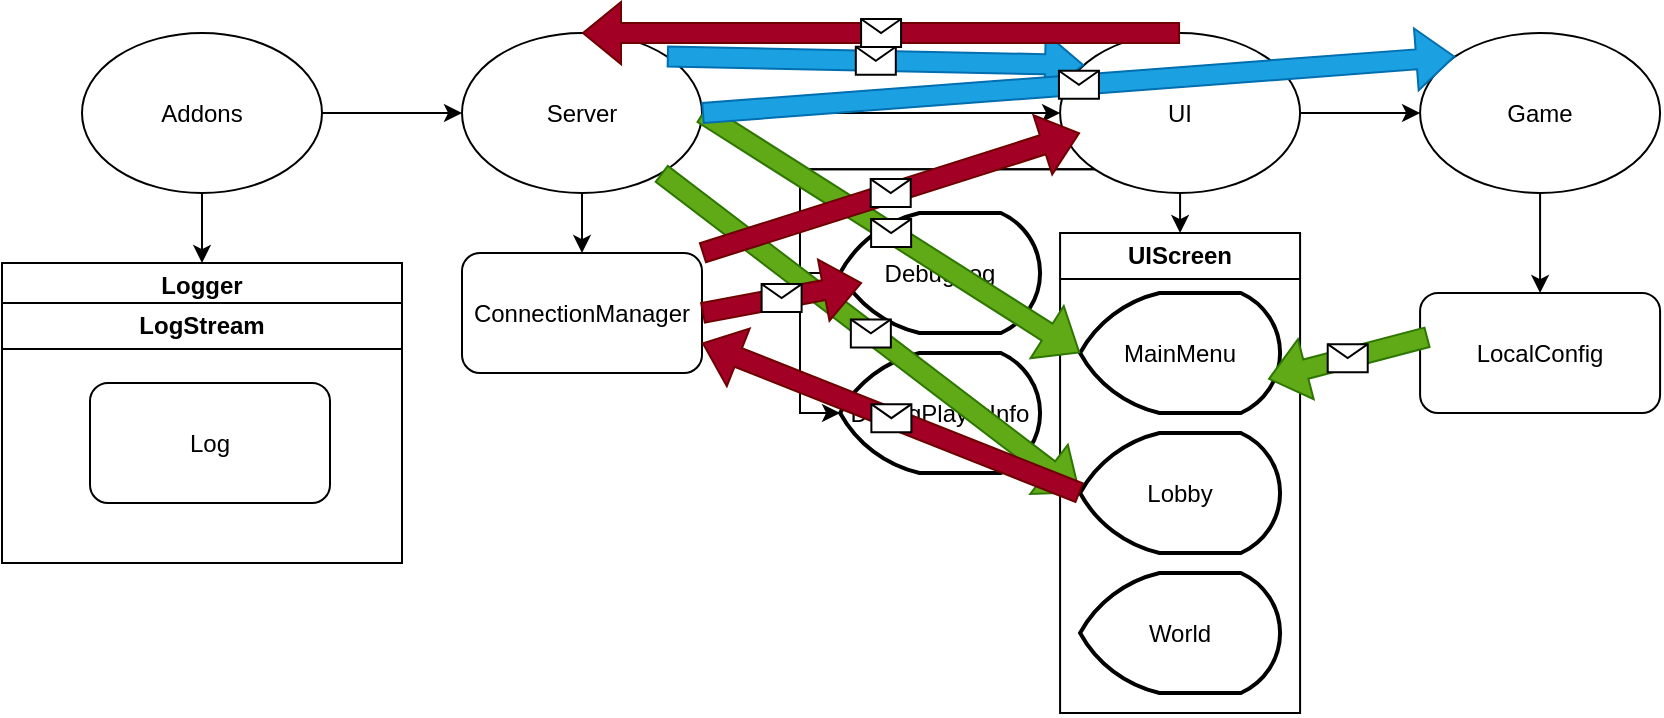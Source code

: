 <mxfile version="24.2.5" type="device">
  <diagram id="C5RBs43oDa-KdzZeNtuy" name="Page-1">
    <mxGraphModel dx="1434" dy="835" grid="1" gridSize="10" guides="1" tooltips="1" connect="1" arrows="1" fold="1" page="1" pageScale="1" pageWidth="827" pageHeight="1169" math="0" shadow="0">
      <root>
        <mxCell id="WIyWlLk6GJQsqaUBKTNV-0" />
        <mxCell id="WIyWlLk6GJQsqaUBKTNV-1" parent="WIyWlLk6GJQsqaUBKTNV-0" />
        <mxCell id="jrWGwMrJXK3F2KGjpDYz-5" style="edgeStyle=orthogonalEdgeStyle;rounded=0;orthogonalLoop=1;jettySize=auto;html=1;exitX=1;exitY=0.5;exitDx=0;exitDy=0;" edge="1" parent="WIyWlLk6GJQsqaUBKTNV-1" source="jrWGwMrJXK3F2KGjpDYz-0" target="jrWGwMrJXK3F2KGjpDYz-4">
          <mxGeometry relative="1" as="geometry" />
        </mxCell>
        <mxCell id="jrWGwMrJXK3F2KGjpDYz-20" style="edgeStyle=orthogonalEdgeStyle;rounded=0;orthogonalLoop=1;jettySize=auto;html=1;exitX=0.5;exitY=1;exitDx=0;exitDy=0;" edge="1" parent="WIyWlLk6GJQsqaUBKTNV-1" source="jrWGwMrJXK3F2KGjpDYz-0" target="jrWGwMrJXK3F2KGjpDYz-19">
          <mxGeometry relative="1" as="geometry" />
        </mxCell>
        <mxCell id="jrWGwMrJXK3F2KGjpDYz-0" value="Addons" style="ellipse;whiteSpace=wrap;html=1;" vertex="1" parent="WIyWlLk6GJQsqaUBKTNV-1">
          <mxGeometry x="60" y="15.51" width="120" height="80" as="geometry" />
        </mxCell>
        <mxCell id="jrWGwMrJXK3F2KGjpDYz-7" style="edgeStyle=orthogonalEdgeStyle;rounded=0;orthogonalLoop=1;jettySize=auto;html=1;exitX=1;exitY=0.5;exitDx=0;exitDy=0;" edge="1" parent="WIyWlLk6GJQsqaUBKTNV-1" source="jrWGwMrJXK3F2KGjpDYz-4" target="jrWGwMrJXK3F2KGjpDYz-6">
          <mxGeometry relative="1" as="geometry" />
        </mxCell>
        <mxCell id="jrWGwMrJXK3F2KGjpDYz-26" style="edgeStyle=orthogonalEdgeStyle;rounded=0;orthogonalLoop=1;jettySize=auto;html=1;exitX=0.5;exitY=1;exitDx=0;exitDy=0;entryX=0.5;entryY=0;entryDx=0;entryDy=0;" edge="1" parent="WIyWlLk6GJQsqaUBKTNV-1" source="jrWGwMrJXK3F2KGjpDYz-4" target="jrWGwMrJXK3F2KGjpDYz-25">
          <mxGeometry relative="1" as="geometry" />
        </mxCell>
        <mxCell id="jrWGwMrJXK3F2KGjpDYz-4" value="Server" style="ellipse;whiteSpace=wrap;html=1;" vertex="1" parent="WIyWlLk6GJQsqaUBKTNV-1">
          <mxGeometry x="250" y="15.51" width="120" height="80" as="geometry" />
        </mxCell>
        <mxCell id="jrWGwMrJXK3F2KGjpDYz-9" style="edgeStyle=orthogonalEdgeStyle;rounded=0;orthogonalLoop=1;jettySize=auto;html=1;exitX=1;exitY=0.5;exitDx=0;exitDy=0;" edge="1" parent="WIyWlLk6GJQsqaUBKTNV-1" source="jrWGwMrJXK3F2KGjpDYz-6" target="jrWGwMrJXK3F2KGjpDYz-8">
          <mxGeometry relative="1" as="geometry" />
        </mxCell>
        <mxCell id="jrWGwMrJXK3F2KGjpDYz-17" style="edgeStyle=orthogonalEdgeStyle;rounded=0;orthogonalLoop=1;jettySize=auto;html=1;exitX=0.5;exitY=1;exitDx=0;exitDy=0;entryX=0.5;entryY=0;entryDx=0;entryDy=0;" edge="1" parent="WIyWlLk6GJQsqaUBKTNV-1" source="jrWGwMrJXK3F2KGjpDYz-6" target="jrWGwMrJXK3F2KGjpDYz-13">
          <mxGeometry relative="1" as="geometry" />
        </mxCell>
        <mxCell id="jrWGwMrJXK3F2KGjpDYz-6" value="UI" style="ellipse;whiteSpace=wrap;html=1;" vertex="1" parent="WIyWlLk6GJQsqaUBKTNV-1">
          <mxGeometry x="549.04" y="15.51" width="120" height="80" as="geometry" />
        </mxCell>
        <mxCell id="jrWGwMrJXK3F2KGjpDYz-11" style="edgeStyle=orthogonalEdgeStyle;rounded=0;orthogonalLoop=1;jettySize=auto;html=1;exitX=0.5;exitY=1;exitDx=0;exitDy=0;entryX=0.5;entryY=0;entryDx=0;entryDy=0;" edge="1" parent="WIyWlLk6GJQsqaUBKTNV-1" source="jrWGwMrJXK3F2KGjpDYz-8" target="jrWGwMrJXK3F2KGjpDYz-10">
          <mxGeometry relative="1" as="geometry" />
        </mxCell>
        <mxCell id="jrWGwMrJXK3F2KGjpDYz-8" value="Game" style="ellipse;whiteSpace=wrap;html=1;" vertex="1" parent="WIyWlLk6GJQsqaUBKTNV-1">
          <mxGeometry x="729.04" y="15.51" width="120" height="80" as="geometry" />
        </mxCell>
        <mxCell id="jrWGwMrJXK3F2KGjpDYz-10" value="LocalConfig" style="rounded=1;whiteSpace=wrap;html=1;" vertex="1" parent="WIyWlLk6GJQsqaUBKTNV-1">
          <mxGeometry x="729.04" y="145.51" width="120" height="60" as="geometry" />
        </mxCell>
        <mxCell id="jrWGwMrJXK3F2KGjpDYz-13" value="UIScreen" style="swimlane;whiteSpace=wrap;html=1;" vertex="1" parent="WIyWlLk6GJQsqaUBKTNV-1">
          <mxGeometry x="549.04" y="115.51" width="120" height="240" as="geometry">
            <mxRectangle x="500" y="100" width="90" height="30" as="alternateBounds" />
          </mxGeometry>
        </mxCell>
        <mxCell id="jrWGwMrJXK3F2KGjpDYz-14" value="MainMenu" style="strokeWidth=2;html=1;shape=mxgraph.flowchart.display;whiteSpace=wrap;" vertex="1" parent="jrWGwMrJXK3F2KGjpDYz-13">
          <mxGeometry x="10" y="30" width="100" height="60" as="geometry" />
        </mxCell>
        <mxCell id="jrWGwMrJXK3F2KGjpDYz-15" value="Lobby" style="strokeWidth=2;html=1;shape=mxgraph.flowchart.display;whiteSpace=wrap;" vertex="1" parent="jrWGwMrJXK3F2KGjpDYz-13">
          <mxGeometry x="10" y="100" width="100" height="60" as="geometry" />
        </mxCell>
        <mxCell id="jrWGwMrJXK3F2KGjpDYz-16" value="World" style="strokeWidth=2;html=1;shape=mxgraph.flowchart.display;whiteSpace=wrap;" vertex="1" parent="jrWGwMrJXK3F2KGjpDYz-13">
          <mxGeometry x="10" y="170" width="100" height="60" as="geometry" />
        </mxCell>
        <mxCell id="jrWGwMrJXK3F2KGjpDYz-19" value="Logger" style="swimlane;whiteSpace=wrap;html=1;" vertex="1" parent="WIyWlLk6GJQsqaUBKTNV-1">
          <mxGeometry x="20" y="130.51" width="200" height="150" as="geometry">
            <mxRectangle x="20" y="100" width="80" height="30" as="alternateBounds" />
          </mxGeometry>
        </mxCell>
        <mxCell id="jrWGwMrJXK3F2KGjpDYz-24" value="LogStream" style="swimlane;whiteSpace=wrap;html=1;startSize=23;" vertex="1" parent="jrWGwMrJXK3F2KGjpDYz-19">
          <mxGeometry y="20" width="200" height="130" as="geometry">
            <mxRectangle y="20" width="100" height="30" as="alternateBounds" />
          </mxGeometry>
        </mxCell>
        <mxCell id="jrWGwMrJXK3F2KGjpDYz-22" value="Log" style="rounded=1;whiteSpace=wrap;html=1;" vertex="1" parent="jrWGwMrJXK3F2KGjpDYz-24">
          <mxGeometry x="44" y="40" width="120" height="60" as="geometry" />
        </mxCell>
        <mxCell id="jrWGwMrJXK3F2KGjpDYz-25" value="ConnectionManager" style="rounded=1;whiteSpace=wrap;html=1;" vertex="1" parent="WIyWlLk6GJQsqaUBKTNV-1">
          <mxGeometry x="250" y="125.51" width="120" height="60" as="geometry" />
        </mxCell>
        <mxCell id="jrWGwMrJXK3F2KGjpDYz-29" value="DebugPlayerInfo" style="strokeWidth=2;html=1;shape=mxgraph.flowchart.display;whiteSpace=wrap;" vertex="1" parent="WIyWlLk6GJQsqaUBKTNV-1">
          <mxGeometry x="439.04" y="175.51" width="100" height="60" as="geometry" />
        </mxCell>
        <mxCell id="jrWGwMrJXK3F2KGjpDYz-30" style="edgeStyle=orthogonalEdgeStyle;rounded=0;orthogonalLoop=1;jettySize=auto;html=1;exitX=0;exitY=1;exitDx=0;exitDy=0;entryX=0;entryY=0.5;entryDx=0;entryDy=0;entryPerimeter=0;" edge="1" parent="WIyWlLk6GJQsqaUBKTNV-1" source="jrWGwMrJXK3F2KGjpDYz-6" target="jrWGwMrJXK3F2KGjpDYz-27">
          <mxGeometry relative="1" as="geometry" />
        </mxCell>
        <mxCell id="jrWGwMrJXK3F2KGjpDYz-27" value="DebugLog" style="strokeWidth=2;html=1;shape=mxgraph.flowchart.display;whiteSpace=wrap;" vertex="1" parent="WIyWlLk6GJQsqaUBKTNV-1">
          <mxGeometry x="439.04" y="105.51" width="100" height="60" as="geometry" />
        </mxCell>
        <mxCell id="jrWGwMrJXK3F2KGjpDYz-31" style="edgeStyle=orthogonalEdgeStyle;rounded=0;orthogonalLoop=1;jettySize=auto;html=1;exitX=0;exitY=1;exitDx=0;exitDy=0;entryX=0;entryY=0.5;entryDx=0;entryDy=0;entryPerimeter=0;" edge="1" parent="WIyWlLk6GJQsqaUBKTNV-1" source="jrWGwMrJXK3F2KGjpDYz-6" target="jrWGwMrJXK3F2KGjpDYz-29">
          <mxGeometry relative="1" as="geometry" />
        </mxCell>
        <mxCell id="jrWGwMrJXK3F2KGjpDYz-32" value="" style="endArrow=classic;html=1;rounded=0;fillColor=#60a917;strokeColor=#2D7600;shape=flexArrow;entryX=0;entryY=0.5;entryDx=0;entryDy=0;entryPerimeter=0;" edge="1" parent="WIyWlLk6GJQsqaUBKTNV-1" source="jrWGwMrJXK3F2KGjpDYz-4" target="jrWGwMrJXK3F2KGjpDYz-15">
          <mxGeometry relative="1" as="geometry">
            <mxPoint x="300" y="390" as="sourcePoint" />
            <mxPoint x="400" y="390" as="targetPoint" />
          </mxGeometry>
        </mxCell>
        <mxCell id="jrWGwMrJXK3F2KGjpDYz-33" value="" style="shape=message;html=1;outlineConnect=0;" vertex="1" parent="jrWGwMrJXK3F2KGjpDYz-32">
          <mxGeometry width="20" height="14" relative="1" as="geometry">
            <mxPoint x="-10" y="-7" as="offset" />
          </mxGeometry>
        </mxCell>
        <mxCell id="jrWGwMrJXK3F2KGjpDYz-36" value="" style="endArrow=classic;html=1;rounded=0;fillColor=#60a917;strokeColor=#2D7600;shape=flexArrow;entryX=0;entryY=0.5;entryDx=0;entryDy=0;entryPerimeter=0;exitX=1;exitY=0.5;exitDx=0;exitDy=0;" edge="1" parent="WIyWlLk6GJQsqaUBKTNV-1" source="jrWGwMrJXK3F2KGjpDYz-4" target="jrWGwMrJXK3F2KGjpDYz-14">
          <mxGeometry relative="1" as="geometry">
            <mxPoint x="470" y="30" as="sourcePoint" />
            <mxPoint x="736" y="193" as="targetPoint" />
          </mxGeometry>
        </mxCell>
        <mxCell id="jrWGwMrJXK3F2KGjpDYz-37" value="" style="shape=message;html=1;outlineConnect=0;" vertex="1" parent="jrWGwMrJXK3F2KGjpDYz-36">
          <mxGeometry width="20" height="14" relative="1" as="geometry">
            <mxPoint x="-10" y="-7" as="offset" />
          </mxGeometry>
        </mxCell>
        <mxCell id="jrWGwMrJXK3F2KGjpDYz-34" value="" style="endArrow=classic;html=1;rounded=0;fillColor=#a20025;strokeColor=#6F0000;shape=flexArrow;entryX=1;entryY=0.75;entryDx=0;entryDy=0;exitX=0;exitY=0.5;exitDx=0;exitDy=0;exitPerimeter=0;" edge="1" parent="WIyWlLk6GJQsqaUBKTNV-1" source="jrWGwMrJXK3F2KGjpDYz-15" target="jrWGwMrJXK3F2KGjpDYz-25">
          <mxGeometry relative="1" as="geometry">
            <mxPoint x="520" y="450" as="sourcePoint" />
            <mxPoint x="696" y="483" as="targetPoint" />
          </mxGeometry>
        </mxCell>
        <mxCell id="jrWGwMrJXK3F2KGjpDYz-35" value="" style="shape=message;html=1;outlineConnect=0;" vertex="1" parent="jrWGwMrJXK3F2KGjpDYz-34">
          <mxGeometry width="20" height="14" relative="1" as="geometry">
            <mxPoint x="-10" y="-7" as="offset" />
          </mxGeometry>
        </mxCell>
        <mxCell id="jrWGwMrJXK3F2KGjpDYz-38" value="" style="endArrow=classic;html=1;rounded=0;fillColor=#60a917;strokeColor=#2D7600;shape=flexArrow;entryX=0.94;entryY=0.717;entryDx=0;entryDy=0;entryPerimeter=0;exitX=0.033;exitY=0.367;exitDx=0;exitDy=0;exitPerimeter=0;" edge="1" parent="WIyWlLk6GJQsqaUBKTNV-1" source="jrWGwMrJXK3F2KGjpDYz-10" target="jrWGwMrJXK3F2KGjpDYz-14">
          <mxGeometry relative="1" as="geometry">
            <mxPoint x="779.04" y="185.51" as="sourcePoint" />
            <mxPoint x="1045.04" y="348.51" as="targetPoint" />
          </mxGeometry>
        </mxCell>
        <mxCell id="jrWGwMrJXK3F2KGjpDYz-39" value="" style="shape=message;html=1;outlineConnect=0;" vertex="1" parent="jrWGwMrJXK3F2KGjpDYz-38">
          <mxGeometry width="20" height="14" relative="1" as="geometry">
            <mxPoint x="-10" y="-7" as="offset" />
          </mxGeometry>
        </mxCell>
        <mxCell id="jrWGwMrJXK3F2KGjpDYz-40" value="" style="endArrow=classic;html=1;rounded=0;fillColor=#a20025;strokeColor=#6F0000;shape=flexArrow;entryX=0.11;entryY=0.583;entryDx=0;entryDy=0;exitX=1;exitY=0.5;exitDx=0;exitDy=0;entryPerimeter=0;" edge="1" parent="WIyWlLk6GJQsqaUBKTNV-1" source="jrWGwMrJXK3F2KGjpDYz-25" target="jrWGwMrJXK3F2KGjpDYz-27">
          <mxGeometry relative="1" as="geometry">
            <mxPoint x="600" y="335" as="sourcePoint" />
            <mxPoint x="350" y="250" as="targetPoint" />
          </mxGeometry>
        </mxCell>
        <mxCell id="jrWGwMrJXK3F2KGjpDYz-41" value="" style="shape=message;html=1;outlineConnect=0;" vertex="1" parent="jrWGwMrJXK3F2KGjpDYz-40">
          <mxGeometry width="20" height="14" relative="1" as="geometry">
            <mxPoint x="-10" y="-7" as="offset" />
          </mxGeometry>
        </mxCell>
        <mxCell id="jrWGwMrJXK3F2KGjpDYz-42" value="" style="endArrow=classic;html=1;rounded=0;fillColor=#a20025;strokeColor=#6F0000;shape=flexArrow;entryX=0.083;entryY=0.625;entryDx=0;entryDy=0;exitX=1;exitY=0;exitDx=0;exitDy=0;entryPerimeter=0;" edge="1" parent="WIyWlLk6GJQsqaUBKTNV-1" source="jrWGwMrJXK3F2KGjpDYz-25" target="jrWGwMrJXK3F2KGjpDYz-6">
          <mxGeometry relative="1" as="geometry">
            <mxPoint x="480" y="20" as="sourcePoint" />
            <mxPoint x="631" y="55" as="targetPoint" />
          </mxGeometry>
        </mxCell>
        <mxCell id="jrWGwMrJXK3F2KGjpDYz-43" value="" style="shape=message;html=1;outlineConnect=0;" vertex="1" parent="jrWGwMrJXK3F2KGjpDYz-42">
          <mxGeometry width="20" height="14" relative="1" as="geometry">
            <mxPoint x="-10" y="-7" as="offset" />
          </mxGeometry>
        </mxCell>
        <mxCell id="jrWGwMrJXK3F2KGjpDYz-44" value="" style="endArrow=classic;html=1;rounded=0;fillColor=#1ba1e2;strokeColor=#006EAF;shape=flexArrow;exitX=1;exitY=0;exitDx=0;exitDy=0;entryX=0.1;entryY=0.2;entryDx=0;entryDy=0;entryPerimeter=0;" edge="1" parent="WIyWlLk6GJQsqaUBKTNV-1" source="jrWGwMrJXK3F2KGjpDYz-4" target="jrWGwMrJXK3F2KGjpDYz-6">
          <mxGeometry relative="1" as="geometry">
            <mxPoint x="1030" y="120" as="sourcePoint" />
            <mxPoint x="910" y="130" as="targetPoint" />
          </mxGeometry>
        </mxCell>
        <mxCell id="jrWGwMrJXK3F2KGjpDYz-45" value="" style="shape=message;html=1;outlineConnect=0;" vertex="1" parent="jrWGwMrJXK3F2KGjpDYz-44">
          <mxGeometry width="20" height="14" relative="1" as="geometry">
            <mxPoint x="-10" y="-7" as="offset" />
          </mxGeometry>
        </mxCell>
        <mxCell id="jrWGwMrJXK3F2KGjpDYz-46" value="" style="endArrow=classic;html=1;rounded=0;fillColor=#a20025;strokeColor=#6F0000;shape=flexArrow;entryX=0.5;entryY=0;entryDx=0;entryDy=0;exitX=0.5;exitY=0;exitDx=0;exitDy=0;" edge="1" parent="WIyWlLk6GJQsqaUBKTNV-1" source="jrWGwMrJXK3F2KGjpDYz-6" target="jrWGwMrJXK3F2KGjpDYz-4">
          <mxGeometry relative="1" as="geometry">
            <mxPoint x="640" y="375" as="sourcePoint" />
            <mxPoint x="390" y="290" as="targetPoint" />
          </mxGeometry>
        </mxCell>
        <mxCell id="jrWGwMrJXK3F2KGjpDYz-47" value="" style="shape=message;html=1;outlineConnect=0;" vertex="1" parent="jrWGwMrJXK3F2KGjpDYz-46">
          <mxGeometry width="20" height="14" relative="1" as="geometry">
            <mxPoint x="-10" y="-7" as="offset" />
          </mxGeometry>
        </mxCell>
        <mxCell id="jrWGwMrJXK3F2KGjpDYz-48" value="" style="endArrow=classic;html=1;rounded=0;fillColor=#1ba1e2;strokeColor=#006EAF;shape=flexArrow;exitX=1;exitY=0.5;exitDx=0;exitDy=0;entryX=0;entryY=0;entryDx=0;entryDy=0;" edge="1" parent="WIyWlLk6GJQsqaUBKTNV-1" source="jrWGwMrJXK3F2KGjpDYz-4" target="jrWGwMrJXK3F2KGjpDYz-8">
          <mxGeometry relative="1" as="geometry">
            <mxPoint x="450" y="-120" as="sourcePoint" />
            <mxPoint x="720" y="-116" as="targetPoint" />
          </mxGeometry>
        </mxCell>
        <mxCell id="jrWGwMrJXK3F2KGjpDYz-49" value="" style="shape=message;html=1;outlineConnect=0;" vertex="1" parent="jrWGwMrJXK3F2KGjpDYz-48">
          <mxGeometry width="20" height="14" relative="1" as="geometry">
            <mxPoint x="-10" y="-7" as="offset" />
          </mxGeometry>
        </mxCell>
      </root>
    </mxGraphModel>
  </diagram>
</mxfile>

